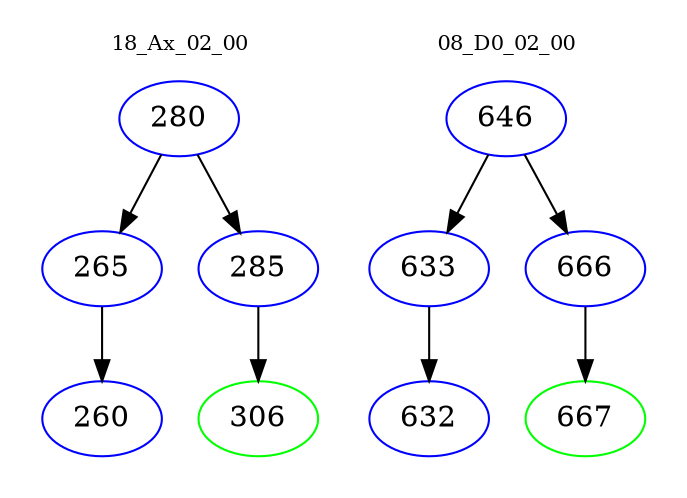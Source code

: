 digraph{
subgraph cluster_0 {
color = white
label = "18_Ax_02_00";
fontsize=10;
T0_280 [label="280", color="blue"]
T0_280 -> T0_265 [color="black"]
T0_265 [label="265", color="blue"]
T0_265 -> T0_260 [color="black"]
T0_260 [label="260", color="blue"]
T0_280 -> T0_285 [color="black"]
T0_285 [label="285", color="blue"]
T0_285 -> T0_306 [color="black"]
T0_306 [label="306", color="green"]
}
subgraph cluster_1 {
color = white
label = "08_D0_02_00";
fontsize=10;
T1_646 [label="646", color="blue"]
T1_646 -> T1_633 [color="black"]
T1_633 [label="633", color="blue"]
T1_633 -> T1_632 [color="black"]
T1_632 [label="632", color="blue"]
T1_646 -> T1_666 [color="black"]
T1_666 [label="666", color="blue"]
T1_666 -> T1_667 [color="black"]
T1_667 [label="667", color="green"]
}
}
